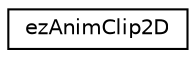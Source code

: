digraph "Graphical Class Hierarchy"
{
 // LATEX_PDF_SIZE
  edge [fontname="Helvetica",fontsize="10",labelfontname="Helvetica",labelfontsize="10"];
  node [fontname="Helvetica",fontsize="10",shape=record];
  rankdir="LR";
  Node0 [label="ezAnimClip2D",height=0.2,width=0.4,color="black", fillcolor="white", style="filled",URL="$db/dc6/structez_anim_clip2_d.htm",tooltip=" "];
}
